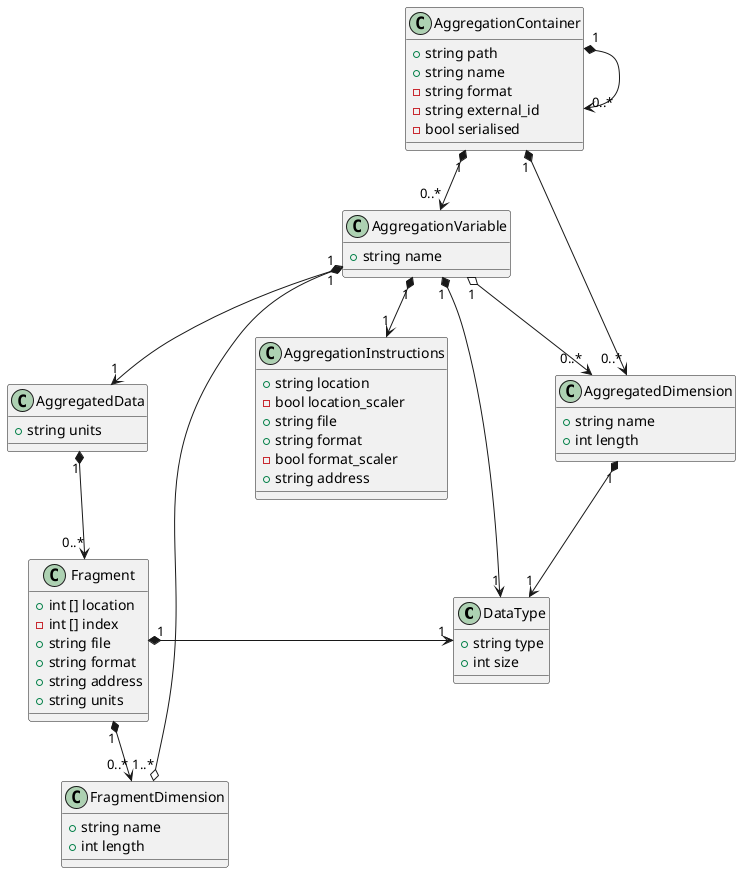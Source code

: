 @startuml CFA-C

class DataType {
    +string type
    +int size
}

class FragmentDimension {
    +string name
    +int length
}

class Fragment {
    +int [] location
    -int [] index
    +string file
    +string format
    +string address
    +string units
}

class AggregationInstructions {
    +string location
    -bool location_scaler
    +string file
    +string format
    -bool format_scaler
    +string address
}

class AggregatedData {
    +string units
}

class AggregatedDimension {
    +string name
    +int length
}

class AggregationVariable {
    +string name
}

class AggregationContainer {
    +string path
    +string name
    -string format
    -string external_id
    -bool serialised
}

AggregationVariable "1" o--> "0..*" AggregatedDimension
AggregationVariable "1" *--> "1" AggregatedData
AggregatedData "1" *--> "0..*" Fragment
Fragment "1" *--> "0..*" FragmentDimension
AggregationVariable "1" o--o "1..*" FragmentDimension
AggregatedDimension "1" *-> "1" DataType
AggregationVariable "1" *--> "1" AggregationInstructions
AggregationVariable "1" *-> "1" DataType
Fragment "1" *-> "1" DataType
AggregationContainer "1" *--> "0..*" AggregationVariable
AggregationContainer "1" *--> "0..*" AggregatedDimension
AggregationContainer "1" *--> "0..*" AggregationContainer
@enduml
